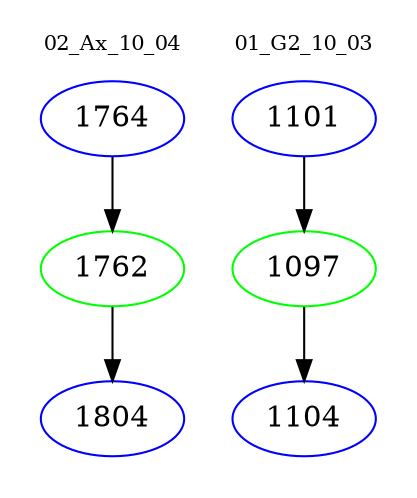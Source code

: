 digraph{
subgraph cluster_0 {
color = white
label = "02_Ax_10_04";
fontsize=10;
T0_1764 [label="1764", color="blue"]
T0_1764 -> T0_1762 [color="black"]
T0_1762 [label="1762", color="green"]
T0_1762 -> T0_1804 [color="black"]
T0_1804 [label="1804", color="blue"]
}
subgraph cluster_1 {
color = white
label = "01_G2_10_03";
fontsize=10;
T1_1101 [label="1101", color="blue"]
T1_1101 -> T1_1097 [color="black"]
T1_1097 [label="1097", color="green"]
T1_1097 -> T1_1104 [color="black"]
T1_1104 [label="1104", color="blue"]
}
}
